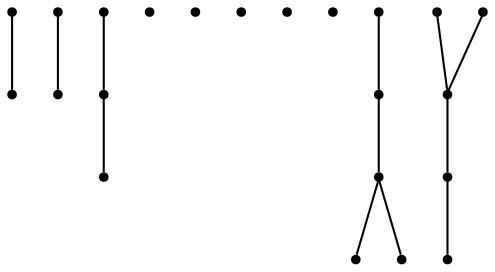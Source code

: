 graph {
  node [shape=point,comment="{\"directed\":false,\"doi\":\"10.1007/978-3-319-73915-1_12\",\"figure\":\"5 (2)\"}"]

  v0 [pos="1526.8348827062841,2152.4143956749203"]
  v1 [pos="1526.8348827062841,2299.6932222466007"]
  v2 [pos="1409.5422627516482,2251.9184941914136"]
  v3 [pos="1409.5412135427562,2104.635598010878"]
  v4 [pos="1526.8348827062841,2204.1418585070755"]
  v5 [pos="1526.8348827062841,2351.421766068608"]
  v6 [pos="1409.5412135427562,2399.2038067022086"]
  v7 [pos="1349.9629676127622,2204.1413498059683"]
  v8 [pos="1349.9629676127622,2351.4213845427776"]
  v9 [pos="1349.9629676127622,2152.4130603345147"]
  v10 [pos="1349.9629676127622,2299.697037504903"]
  v11 [pos="1173.0909889308227,2252.432345897161"]
  v12 [pos="1173.0909889308227,2152.9258310504097"]
  v13 [pos="1053.9345924534614,2152.92583105041"]
  v14 [pos="1173.0909889308227,2105.144044767363"]
  v15 [pos="1173.0909889308227,2204.6503052635608"]
  v16 [pos="1173.0909889308227,2300.2059929624957"]
  v17 [pos="1053.9345924534614,2300.2059929624957"]
  v18 [pos="1173.0909889308227,2351.9302128250933"]
  v19 [pos="1173.0909889308227,2399.712253458694"]
  v20 [pos="1053.9345924534614,2204.6503052635608"]
  v21 [pos="1053.9345924534614,2351.9302128250933"]

  v0 -- v4 [id="-1",pos="1526.8348827062841,2152.4143956749203 1409.5411817485474,2152.413314685068 1409.5411817485474,2152.413314685068 1409.5411817485474,2152.413314685068 1409.5411817485474,2201.3539220899497 1409.5411817485474,2201.3539220899497 1409.5411817485474,2201.3539220899497 1526.8348827062841,2204.1418585070755 1526.8348827062841,2204.1418585070755 1526.8348827062841,2204.1418585070755"]
  v21 -- v18 [id="-2",pos="1053.9345924534614,2351.9302128250933 1173.0909889308227,2351.9302128250933 1173.0909889308227,2351.9302128250933 1173.0909889308227,2351.9302128250933"]
  v1 -- v5 [id="-3",pos="1526.8348827062841,2299.6932222466007 1409.5411817485474,2299.6932222466007 1409.5411817485474,2299.6932222466007 1409.5411817485474,2299.6932222466007 1409.5411817485474,2348.633829651482 1409.5411817485474,2348.633829651482 1409.5411817485474,2348.633829651482 1526.8348827062841,2351.421766068608 1526.8348827062841,2351.421766068608 1526.8348827062841,2351.421766068608"]
  v20 -- v15 [id="-11",pos="1053.9345924534614,2204.6503052635608 1173.0909889308227,2204.6503052635608 1173.0909889308227,2204.6503052635608 1173.0909889308227,2204.6503052635608"]
  v19 -- v18 [id="-51",pos="1173.0909889308227,2399.712253458694 1173.0909889308227,2351.9302128250933 1173.0909889308227,2351.9302128250933 1173.0909889308227,2351.9302128250933"]
  v12 -- v13 [id="-52",pos="1173.0909889308227,2152.9258310504097 1053.9345924534614,2152.92583105041 1053.9345924534614,2152.92583105041 1053.9345924534614,2152.92583105041"]
  v12 -- v14 [id="-53",pos="1173.0909889308227,2152.9258310504097 1173.0909889308227,2105.144044767363 1173.0909889308227,2105.144044767363 1173.0909889308227,2105.144044767363"]
  v15 -- v12 [id="-54",pos="1173.0909889308227,2204.6503052635608 1173.0909889308227,2152.9258310504097 1173.0909889308227,2152.9258310504097 1173.0909889308227,2152.9258310504097"]
  v16 -- v17 [id="-55",pos="1173.0909889308227,2300.2059929624957 1053.9345924534614,2300.2059929624957 1053.9345924534614,2300.2059929624957 1053.9345924534614,2300.2059929624957"]
  v18 -- v16 [id="-56",pos="1173.0909889308227,2351.9302128250933 1173.0909889308227,2300.2059929624957 1173.0909889308227,2300.2059929624957 1173.0909889308227,2300.2059929624957"]
  v7 -- v2 [id="-173",pos="1349.9629676127622,2204.1413498059683 1409.5422627516482,2251.9184941914136 1409.5422627516482,2251.9184941914136 1409.5422627516482,2251.9184941914136"]
  v2 -- v10 [id="-177",pos="1409.5422627516482,2251.9184941914136 1349.9629676127622,2299.697037504903 1349.9629676127622,2299.697037504903 1349.9629676127622,2299.697037504903"]
}